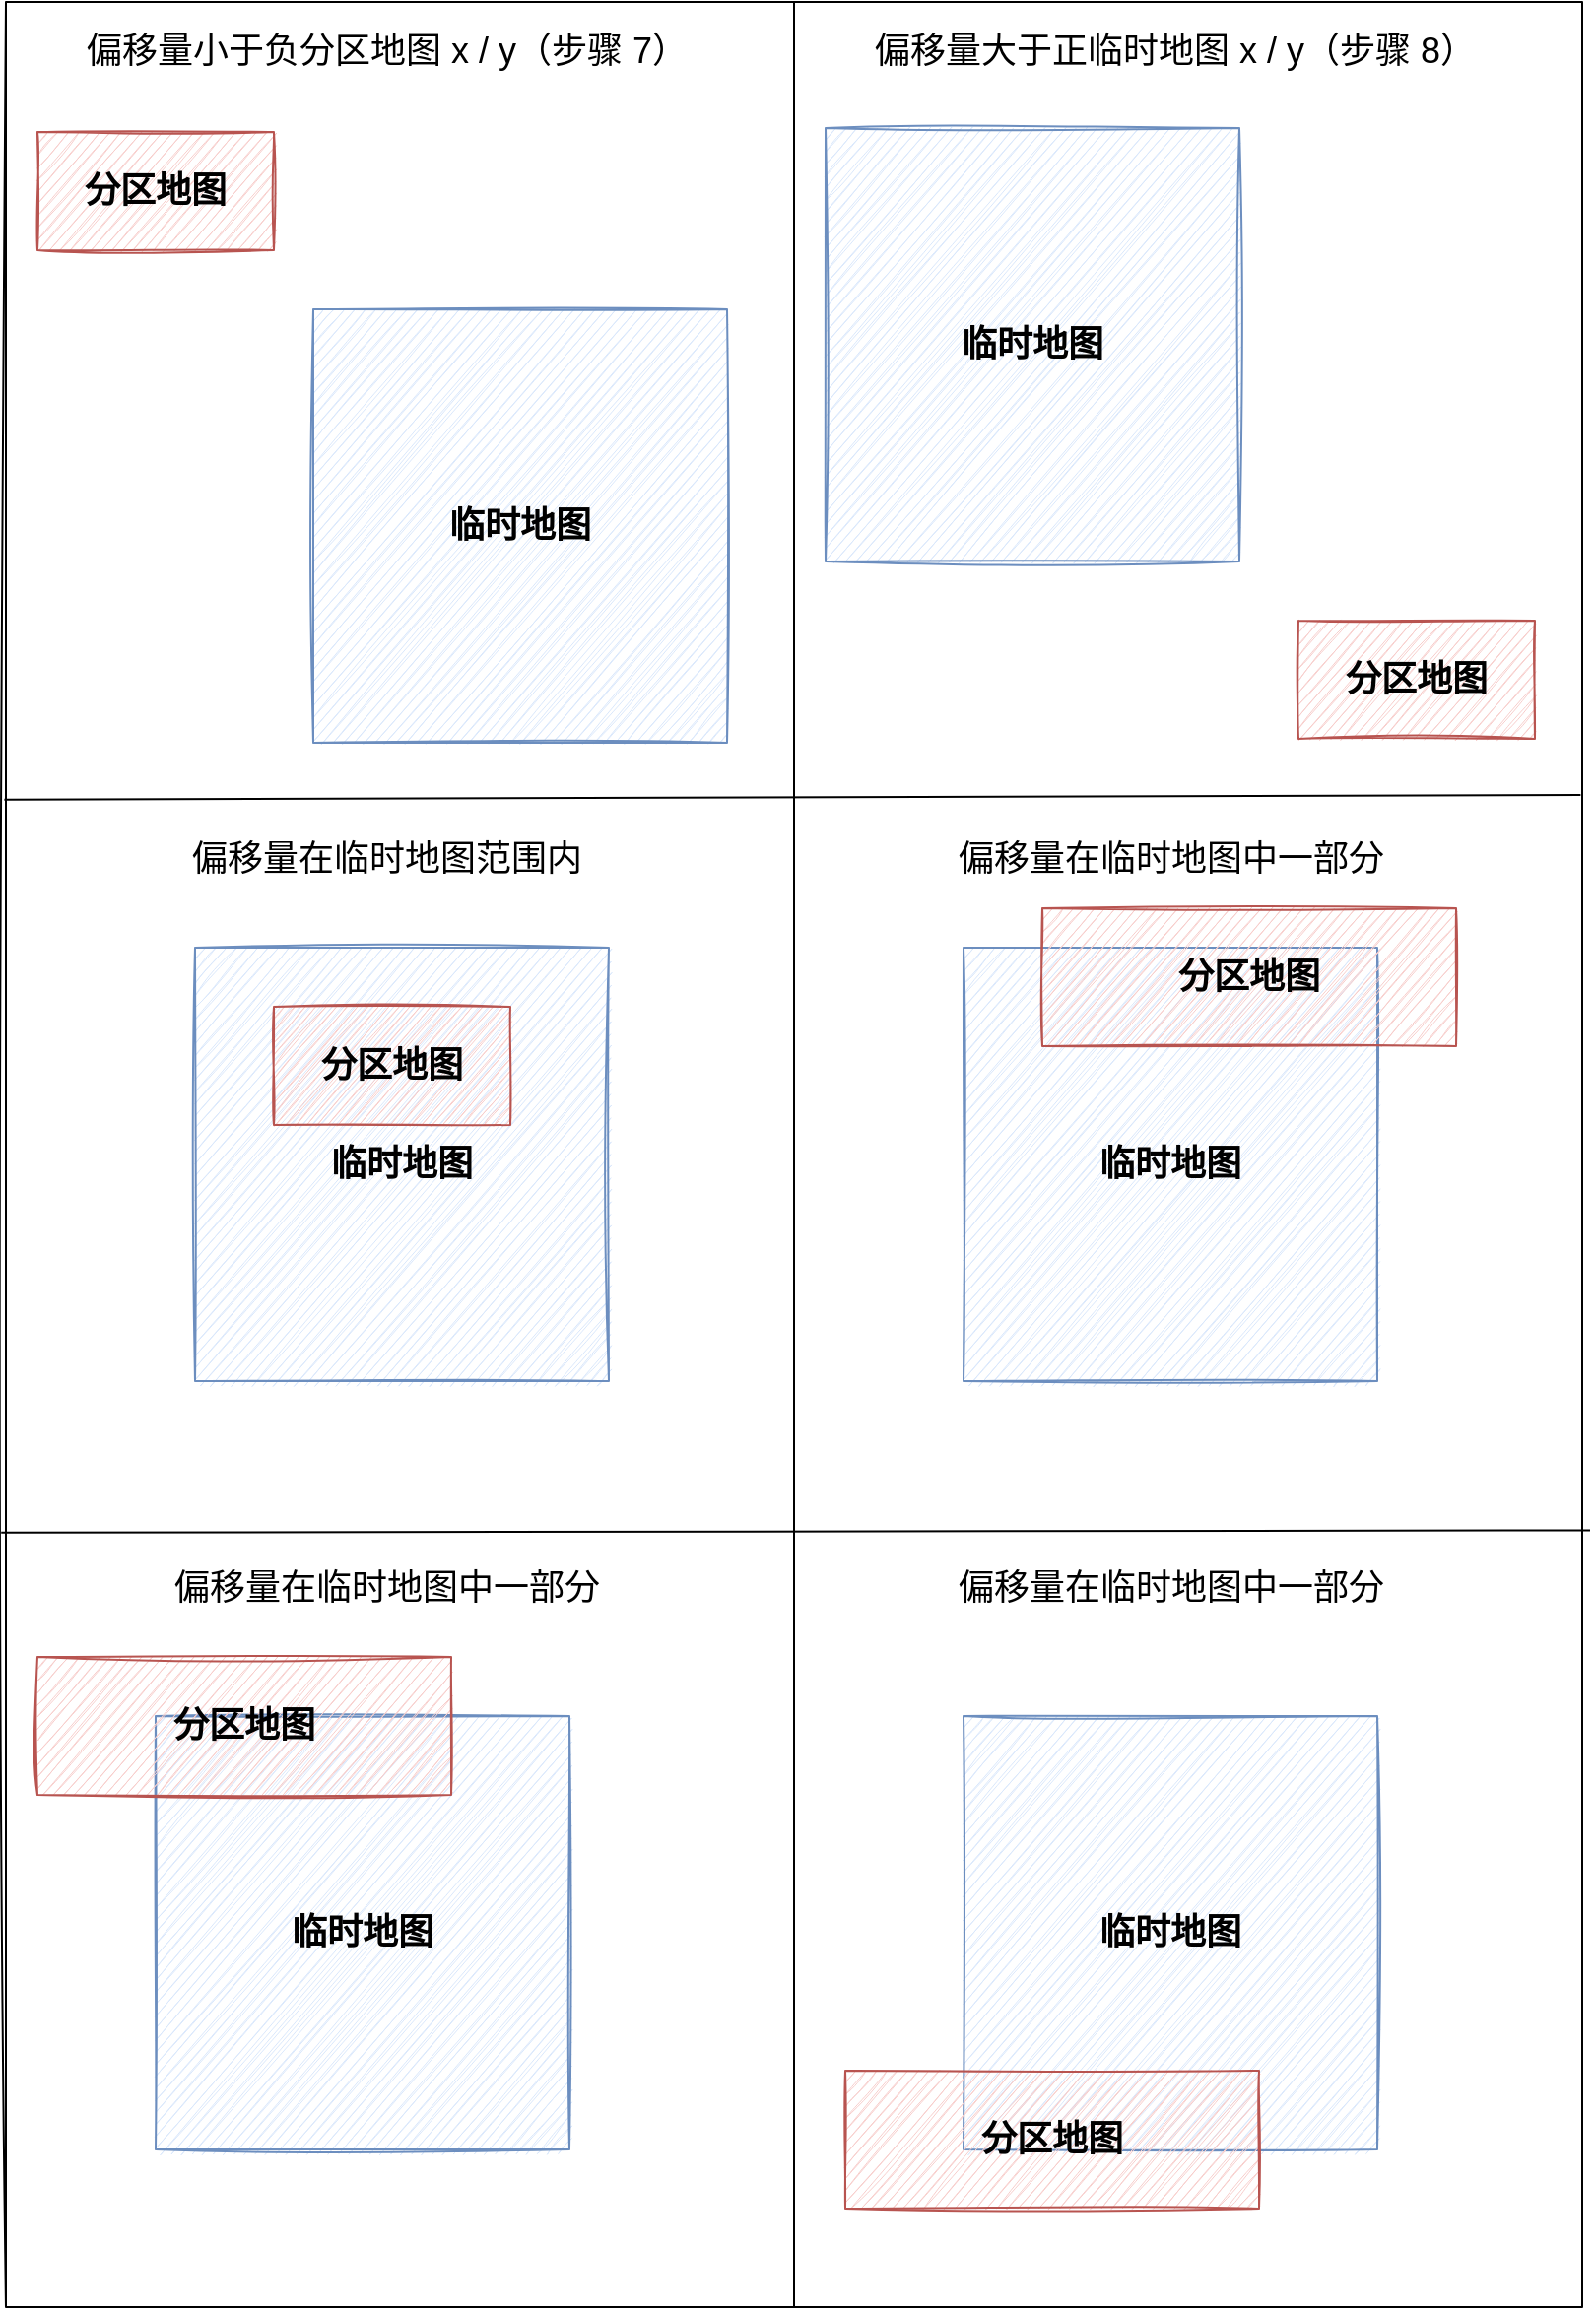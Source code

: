<mxfile version="20.2.3" type="github">
  <diagram id="C5RBs43oDa-KdzZeNtuy" name="Page-1">
    <mxGraphModel dx="2377" dy="1238" grid="1" gridSize="10" guides="1" tooltips="1" connect="1" arrows="1" fold="1" page="1" pageScale="1" pageWidth="827" pageHeight="1169" math="0" shadow="0">
      <root>
        <mxCell id="WIyWlLk6GJQsqaUBKTNV-0" />
        <mxCell id="WIyWlLk6GJQsqaUBKTNV-1" parent="WIyWlLk6GJQsqaUBKTNV-0" />
        <mxCell id="4dKTXO5G0q5J4LrQVhPR-27" value="" style="rounded=0;whiteSpace=wrap;html=1;glass=0;sketch=1;fontSize=18;" vertex="1" parent="WIyWlLk6GJQsqaUBKTNV-1">
          <mxGeometry x="14" y="60" width="800" height="1170" as="geometry" />
        </mxCell>
        <mxCell id="4dKTXO5G0q5J4LrQVhPR-21" value="&lt;b&gt;&lt;font style=&quot;font-size: 18px;&quot;&gt;临时地图&lt;/font&gt;&lt;/b&gt;" style="rounded=0;whiteSpace=wrap;html=1;fillColor=#dae8fc;strokeColor=#6c8ebf;glass=0;sketch=1;" vertex="1" parent="WIyWlLk6GJQsqaUBKTNV-1">
          <mxGeometry x="170" y="216" width="210" height="220" as="geometry" />
        </mxCell>
        <mxCell id="4dKTXO5G0q5J4LrQVhPR-22" value="&lt;b&gt;&lt;font style=&quot;font-size: 18px;&quot;&gt;分区地图&lt;/font&gt;&lt;/b&gt;" style="rounded=0;whiteSpace=wrap;html=1;glass=0;sketch=1;fillColor=#f8cecc;strokeColor=#b85450;" vertex="1" parent="WIyWlLk6GJQsqaUBKTNV-1">
          <mxGeometry x="30" y="126" width="120" height="60" as="geometry" />
        </mxCell>
        <mxCell id="4dKTXO5G0q5J4LrQVhPR-23" value="&lt;b&gt;&lt;font style=&quot;font-size: 18px;&quot;&gt;临时地图&lt;/font&gt;&lt;/b&gt;" style="rounded=0;whiteSpace=wrap;html=1;fillColor=#dae8fc;strokeColor=#6c8ebf;glass=0;sketch=1;" vertex="1" parent="WIyWlLk6GJQsqaUBKTNV-1">
          <mxGeometry x="430" y="124" width="210" height="220" as="geometry" />
        </mxCell>
        <mxCell id="4dKTXO5G0q5J4LrQVhPR-24" value="&lt;b&gt;&lt;font style=&quot;font-size: 18px;&quot;&gt;分区地图&lt;/font&gt;&lt;/b&gt;" style="rounded=0;whiteSpace=wrap;html=1;glass=0;sketch=1;fillColor=#f8cecc;strokeColor=#b85450;" vertex="1" parent="WIyWlLk6GJQsqaUBKTNV-1">
          <mxGeometry x="670" y="374" width="120" height="60" as="geometry" />
        </mxCell>
        <mxCell id="4dKTXO5G0q5J4LrQVhPR-25" value="&lt;b&gt;&lt;font style=&quot;font-size: 18px;&quot;&gt;临时地图&lt;/font&gt;&lt;/b&gt;" style="rounded=0;whiteSpace=wrap;html=1;fillColor=#dae8fc;strokeColor=#6c8ebf;glass=0;sketch=1;" vertex="1" parent="WIyWlLk6GJQsqaUBKTNV-1">
          <mxGeometry x="110" y="540" width="210" height="220" as="geometry" />
        </mxCell>
        <mxCell id="4dKTXO5G0q5J4LrQVhPR-26" value="&lt;b&gt;&lt;font style=&quot;font-size: 18px;&quot;&gt;分区地图&lt;/font&gt;&lt;/b&gt;" style="rounded=0;whiteSpace=wrap;html=1;glass=0;sketch=1;fillColor=#f8cecc;strokeColor=#b85450;" vertex="1" parent="WIyWlLk6GJQsqaUBKTNV-1">
          <mxGeometry x="150" y="570" width="120" height="60" as="geometry" />
        </mxCell>
        <mxCell id="4dKTXO5G0q5J4LrQVhPR-28" value="" style="endArrow=none;html=1;rounded=0;fontSize=18;entryX=0.5;entryY=0;entryDx=0;entryDy=0;exitX=0.5;exitY=1;exitDx=0;exitDy=0;" edge="1" parent="WIyWlLk6GJQsqaUBKTNV-1" source="4dKTXO5G0q5J4LrQVhPR-27" target="4dKTXO5G0q5J4LrQVhPR-27">
          <mxGeometry width="50" height="50" relative="1" as="geometry">
            <mxPoint x="370" y="190" as="sourcePoint" />
            <mxPoint x="420" y="140" as="targetPoint" />
          </mxGeometry>
        </mxCell>
        <mxCell id="4dKTXO5G0q5J4LrQVhPR-30" value="&lt;b&gt;&lt;font style=&quot;font-size: 18px;&quot;&gt;临时地图&lt;/font&gt;&lt;/b&gt;" style="rounded=0;whiteSpace=wrap;html=1;fillColor=#dae8fc;strokeColor=#6c8ebf;glass=0;sketch=1;" vertex="1" parent="WIyWlLk6GJQsqaUBKTNV-1">
          <mxGeometry x="500" y="540" width="210" height="220" as="geometry" />
        </mxCell>
        <mxCell id="4dKTXO5G0q5J4LrQVhPR-31" value="&lt;b&gt;&lt;font style=&quot;font-size: 18px;&quot;&gt;分区地图&lt;/font&gt;&lt;/b&gt;" style="rounded=0;whiteSpace=wrap;html=1;glass=0;sketch=1;fillColor=#f8cecc;strokeColor=#b85450;" vertex="1" parent="WIyWlLk6GJQsqaUBKTNV-1">
          <mxGeometry x="540" y="520" width="210" height="70" as="geometry" />
        </mxCell>
        <mxCell id="4dKTXO5G0q5J4LrQVhPR-33" value="&lt;b&gt;&lt;font style=&quot;font-size: 18px;&quot;&gt;临时地图&lt;/font&gt;&lt;/b&gt;" style="rounded=0;whiteSpace=wrap;html=1;fillColor=#dae8fc;strokeColor=#6c8ebf;glass=0;sketch=1;" vertex="1" parent="WIyWlLk6GJQsqaUBKTNV-1">
          <mxGeometry x="90" y="930" width="210" height="220" as="geometry" />
        </mxCell>
        <mxCell id="4dKTXO5G0q5J4LrQVhPR-34" value="&lt;b&gt;&lt;font style=&quot;font-size: 18px;&quot;&gt;分区地图&lt;/font&gt;&lt;/b&gt;" style="rounded=0;whiteSpace=wrap;html=1;glass=0;sketch=1;fillColor=#f8cecc;strokeColor=#b85450;" vertex="1" parent="WIyWlLk6GJQsqaUBKTNV-1">
          <mxGeometry x="30" y="900" width="210" height="70" as="geometry" />
        </mxCell>
        <mxCell id="4dKTXO5G0q5J4LrQVhPR-35" value="&lt;b&gt;&lt;font style=&quot;font-size: 18px;&quot;&gt;临时地图&lt;/font&gt;&lt;/b&gt;" style="rounded=0;whiteSpace=wrap;html=1;fillColor=#dae8fc;strokeColor=#6c8ebf;glass=0;sketch=1;" vertex="1" parent="WIyWlLk6GJQsqaUBKTNV-1">
          <mxGeometry x="500" y="930" width="210" height="220" as="geometry" />
        </mxCell>
        <mxCell id="4dKTXO5G0q5J4LrQVhPR-36" value="&lt;b&gt;&lt;font style=&quot;font-size: 18px;&quot;&gt;分区地图&lt;/font&gt;&lt;/b&gt;" style="rounded=0;whiteSpace=wrap;html=1;glass=0;sketch=1;fillColor=#f8cecc;strokeColor=#b85450;" vertex="1" parent="WIyWlLk6GJQsqaUBKTNV-1">
          <mxGeometry x="440" y="1110" width="210" height="70" as="geometry" />
        </mxCell>
        <mxCell id="4dKTXO5G0q5J4LrQVhPR-37" value="" style="endArrow=none;html=1;rounded=0;fontSize=18;exitX=-0.001;exitY=0.346;exitDx=0;exitDy=0;exitPerimeter=0;entryX=0.999;entryY=0.344;entryDx=0;entryDy=0;entryPerimeter=0;" edge="1" parent="WIyWlLk6GJQsqaUBKTNV-1" source="4dKTXO5G0q5J4LrQVhPR-27" target="4dKTXO5G0q5J4LrQVhPR-27">
          <mxGeometry width="50" height="50" relative="1" as="geometry">
            <mxPoint x="60" y="510" as="sourcePoint" />
            <mxPoint x="110" y="460" as="targetPoint" />
          </mxGeometry>
        </mxCell>
        <mxCell id="4dKTXO5G0q5J4LrQVhPR-38" value="" style="endArrow=none;html=1;rounded=0;fontSize=18;exitX=-0.003;exitY=0.664;exitDx=0;exitDy=0;exitPerimeter=0;entryX=1.005;entryY=0.663;entryDx=0;entryDy=0;entryPerimeter=0;" edge="1" parent="WIyWlLk6GJQsqaUBKTNV-1" source="4dKTXO5G0q5J4LrQVhPR-27" target="4dKTXO5G0q5J4LrQVhPR-27">
          <mxGeometry width="50" height="50" relative="1" as="geometry">
            <mxPoint x="230" y="850" as="sourcePoint" />
            <mxPoint x="280" y="800" as="targetPoint" />
          </mxGeometry>
        </mxCell>
        <mxCell id="4dKTXO5G0q5J4LrQVhPR-40" value="偏移量小于负分区地图 x / y（步骤 7）" style="text;html=1;strokeColor=none;fillColor=none;align=center;verticalAlign=middle;whiteSpace=wrap;rounded=0;glass=0;sketch=1;fontSize=18;" vertex="1" parent="WIyWlLk6GJQsqaUBKTNV-1">
          <mxGeometry x="40" y="70" width="335" height="30" as="geometry" />
        </mxCell>
        <mxCell id="4dKTXO5G0q5J4LrQVhPR-41" value="偏移量大于正临时地图 x / y（步骤 8）" style="text;html=1;strokeColor=none;fillColor=none;align=center;verticalAlign=middle;whiteSpace=wrap;rounded=0;glass=0;sketch=1;fontSize=18;" vertex="1" parent="WIyWlLk6GJQsqaUBKTNV-1">
          <mxGeometry x="440" y="70" width="335" height="30" as="geometry" />
        </mxCell>
        <mxCell id="4dKTXO5G0q5J4LrQVhPR-42" value="偏移量在临时地图范围内" style="text;html=1;strokeColor=none;fillColor=none;align=center;verticalAlign=middle;whiteSpace=wrap;rounded=0;glass=0;sketch=1;fontSize=18;" vertex="1" parent="WIyWlLk6GJQsqaUBKTNV-1">
          <mxGeometry x="40" y="480" width="335" height="30" as="geometry" />
        </mxCell>
        <mxCell id="4dKTXO5G0q5J4LrQVhPR-43" value="偏移量在临时地图中一部分" style="text;html=1;strokeColor=none;fillColor=none;align=center;verticalAlign=middle;whiteSpace=wrap;rounded=0;glass=0;sketch=1;fontSize=18;" vertex="1" parent="WIyWlLk6GJQsqaUBKTNV-1">
          <mxGeometry x="437.5" y="480" width="335" height="30" as="geometry" />
        </mxCell>
        <mxCell id="4dKTXO5G0q5J4LrQVhPR-44" value="偏移量在临时地图中一部分" style="text;html=1;strokeColor=none;fillColor=none;align=center;verticalAlign=middle;whiteSpace=wrap;rounded=0;glass=0;sketch=1;fontSize=18;" vertex="1" parent="WIyWlLk6GJQsqaUBKTNV-1">
          <mxGeometry x="40" y="850" width="335" height="30" as="geometry" />
        </mxCell>
        <mxCell id="4dKTXO5G0q5J4LrQVhPR-45" value="偏移量在临时地图中一部分" style="text;html=1;strokeColor=none;fillColor=none;align=center;verticalAlign=middle;whiteSpace=wrap;rounded=0;glass=0;sketch=1;fontSize=18;" vertex="1" parent="WIyWlLk6GJQsqaUBKTNV-1">
          <mxGeometry x="437.5" y="850" width="335" height="30" as="geometry" />
        </mxCell>
      </root>
    </mxGraphModel>
  </diagram>
</mxfile>
